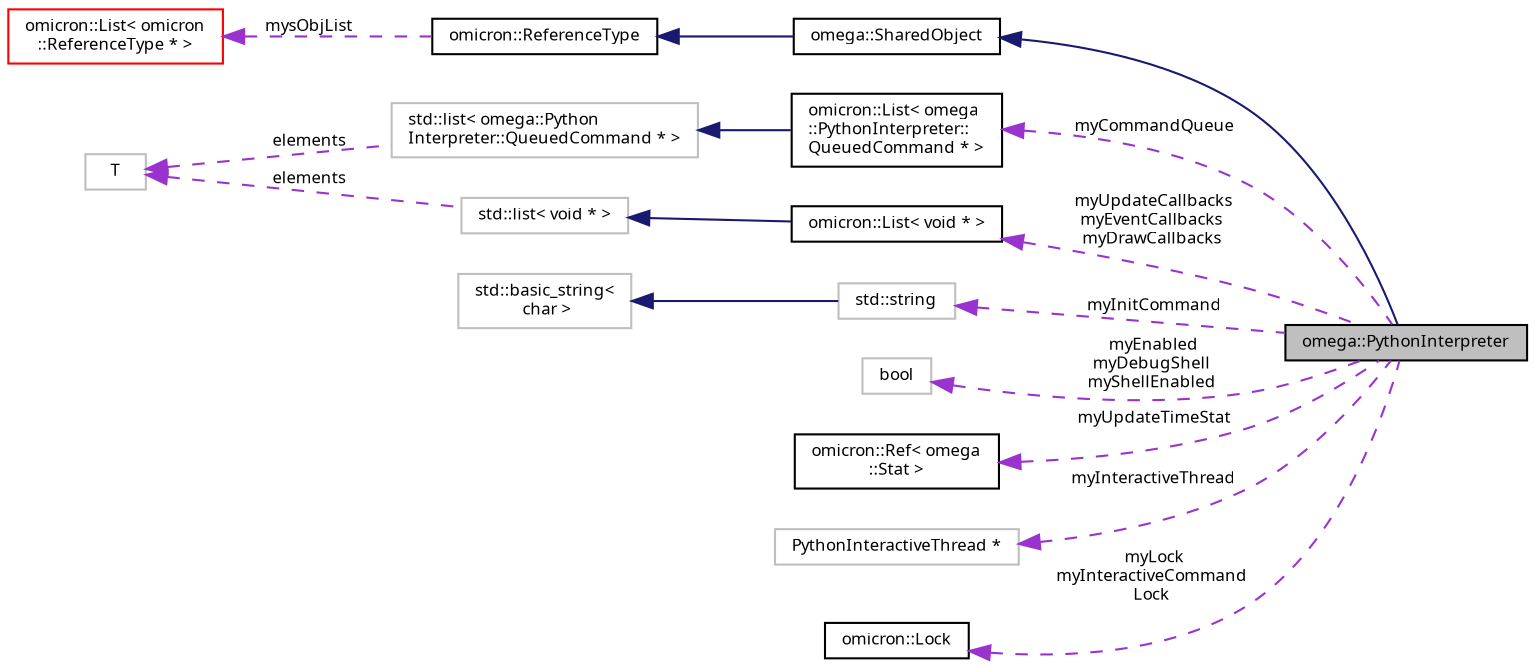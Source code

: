 digraph "omega::PythonInterpreter"
{
  bgcolor="transparent";
  edge [fontname="FreeSans.ttf",fontsize="8",labelfontname="FreeSans.ttf",labelfontsize="8"];
  node [fontname="FreeSans.ttf",fontsize="8",shape=record];
  rankdir="LR";
  Node1 [label="omega::PythonInterpreter",height=0.2,width=0.4,color="black", fillcolor="grey75", style="filled" fontcolor="black"];
  Node2 -> Node1 [dir="back",color="midnightblue",fontsize="8",style="solid",fontname="FreeSans.ttf"];
  Node2 [label="omega::SharedObject",height=0.2,width=0.4,color="black",URL="$classomega_1_1_shared_object.html"];
  Node3 -> Node2 [dir="back",color="midnightblue",fontsize="8",style="solid",fontname="FreeSans.ttf"];
  Node3 [label="omicron::ReferenceType",height=0.2,width=0.4,color="black",URL="$classomicron_1_1_reference_type.html",tooltip="Implements a base class for reference-counted types. "];
  Node4 -> Node3 [dir="back",color="darkorchid3",fontsize="8",style="dashed",label=" mysObjList" ,fontname="FreeSans.ttf"];
  Node4 [label="omicron::List\< omicron\l::ReferenceType * \>",height=0.2,width=0.4,color="red",URL="$classomicron_1_1_list.html"];
  Node5 -> Node1 [dir="back",color="darkorchid3",fontsize="8",style="dashed",label=" myCommandQueue" ,fontname="FreeSans.ttf"];
  Node5 [label="omicron::List\< omega\l::PythonInterpreter::\lQueuedCommand * \>",height=0.2,width=0.4,color="black",URL="$classomicron_1_1_list.html"];
  Node6 -> Node5 [dir="back",color="midnightblue",fontsize="8",style="solid",fontname="FreeSans.ttf"];
  Node6 [label="std::list\< omega::Python\lInterpreter::QueuedCommand * \>",height=0.2,width=0.4,color="grey75",tooltip="STL class. "];
  Node7 -> Node6 [dir="back",color="darkorchid3",fontsize="8",style="dashed",label=" elements" ,fontname="FreeSans.ttf"];
  Node7 [label="T",height=0.2,width=0.4,color="grey75"];
  Node8 -> Node1 [dir="back",color="darkorchid3",fontsize="8",style="dashed",label=" myInitCommand" ,fontname="FreeSans.ttf"];
  Node8 [label="std::string",height=0.2,width=0.4,color="grey75",tooltip="STL class. "];
  Node9 -> Node8 [dir="back",color="midnightblue",fontsize="8",style="solid",fontname="FreeSans.ttf"];
  Node9 [label="std::basic_string\<\l char \>",height=0.2,width=0.4,color="grey75",tooltip="STL class. "];
  Node10 -> Node1 [dir="back",color="darkorchid3",fontsize="8",style="dashed",label=" myEnabled\nmyDebugShell\nmyShellEnabled" ,fontname="FreeSans.ttf"];
  Node10 [label="bool",height=0.2,width=0.4,color="grey75"];
  Node11 -> Node1 [dir="back",color="darkorchid3",fontsize="8",style="dashed",label=" myUpdateTimeStat" ,fontname="FreeSans.ttf"];
  Node11 [label="omicron::Ref\< omega\l::Stat \>",height=0.2,width=0.4,color="black",URL="$classomicron_1_1_ref.html"];
  Node12 -> Node1 [dir="back",color="darkorchid3",fontsize="8",style="dashed",label=" myInteractiveThread" ,fontname="FreeSans.ttf"];
  Node12 [label="PythonInteractiveThread *",height=0.2,width=0.4,color="grey75"];
  Node13 -> Node1 [dir="back",color="darkorchid3",fontsize="8",style="dashed",label=" myUpdateCallbacks\nmyEventCallbacks\nmyDrawCallbacks" ,fontname="FreeSans.ttf"];
  Node13 [label="omicron::List\< void * \>",height=0.2,width=0.4,color="black",URL="$classomicron_1_1_list.html"];
  Node14 -> Node13 [dir="back",color="midnightblue",fontsize="8",style="solid",fontname="FreeSans.ttf"];
  Node14 [label="std::list\< void * \>",height=0.2,width=0.4,color="grey75",tooltip="STL class. "];
  Node7 -> Node14 [dir="back",color="darkorchid3",fontsize="8",style="dashed",label=" elements" ,fontname="FreeSans.ttf"];
  Node15 -> Node1 [dir="back",color="darkorchid3",fontsize="8",style="dashed",label=" myLock\nmyInteractiveCommand\lLock" ,fontname="FreeSans.ttf"];
  Node15 [label="omicron::Lock",height=0.2,width=0.4,color="black",URL="$classomicron_1_1_lock.html"];
}
